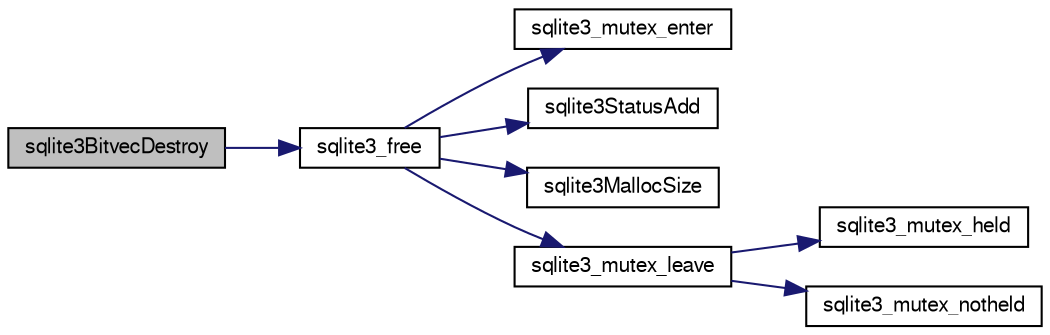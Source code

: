 digraph "sqlite3BitvecDestroy"
{
  edge [fontname="FreeSans",fontsize="10",labelfontname="FreeSans",labelfontsize="10"];
  node [fontname="FreeSans",fontsize="10",shape=record];
  rankdir="LR";
  Node432376 [label="sqlite3BitvecDestroy",height=0.2,width=0.4,color="black", fillcolor="grey75", style="filled", fontcolor="black"];
  Node432376 -> Node432377 [color="midnightblue",fontsize="10",style="solid",fontname="FreeSans"];
  Node432377 [label="sqlite3_free",height=0.2,width=0.4,color="black", fillcolor="white", style="filled",URL="$sqlite3_8c.html#a6552349e36a8a691af5487999ab09519"];
  Node432377 -> Node432378 [color="midnightblue",fontsize="10",style="solid",fontname="FreeSans"];
  Node432378 [label="sqlite3_mutex_enter",height=0.2,width=0.4,color="black", fillcolor="white", style="filled",URL="$sqlite3_8c.html#a1c12cde690bd89f104de5cbad12a6bf5"];
  Node432377 -> Node432379 [color="midnightblue",fontsize="10",style="solid",fontname="FreeSans"];
  Node432379 [label="sqlite3StatusAdd",height=0.2,width=0.4,color="black", fillcolor="white", style="filled",URL="$sqlite3_8c.html#afa029f93586aeab4cc85360905dae9cd"];
  Node432377 -> Node432380 [color="midnightblue",fontsize="10",style="solid",fontname="FreeSans"];
  Node432380 [label="sqlite3MallocSize",height=0.2,width=0.4,color="black", fillcolor="white", style="filled",URL="$sqlite3_8c.html#acf5d2a5f35270bafb050bd2def576955"];
  Node432377 -> Node432381 [color="midnightblue",fontsize="10",style="solid",fontname="FreeSans"];
  Node432381 [label="sqlite3_mutex_leave",height=0.2,width=0.4,color="black", fillcolor="white", style="filled",URL="$sqlite3_8c.html#a5838d235601dbd3c1fa993555c6bcc93"];
  Node432381 -> Node432382 [color="midnightblue",fontsize="10",style="solid",fontname="FreeSans"];
  Node432382 [label="sqlite3_mutex_held",height=0.2,width=0.4,color="black", fillcolor="white", style="filled",URL="$sqlite3_8c.html#acf77da68932b6bc163c5e68547ecc3e7"];
  Node432381 -> Node432383 [color="midnightblue",fontsize="10",style="solid",fontname="FreeSans"];
  Node432383 [label="sqlite3_mutex_notheld",height=0.2,width=0.4,color="black", fillcolor="white", style="filled",URL="$sqlite3_8c.html#a83967c837c1c000d3b5adcfaa688f5dc"];
}

